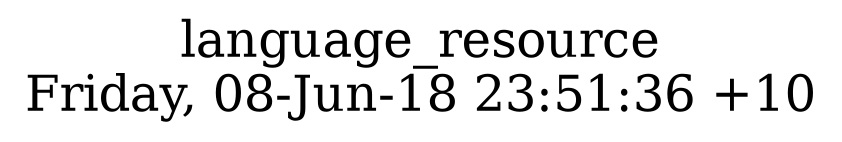 digraph G {
fontsize="24";
label="language_resource\nFriday, 08-Jun-18 23:51:36 +10";
nojustify=true;
ordering=out;
rankdir=LR;
size="30";
}
